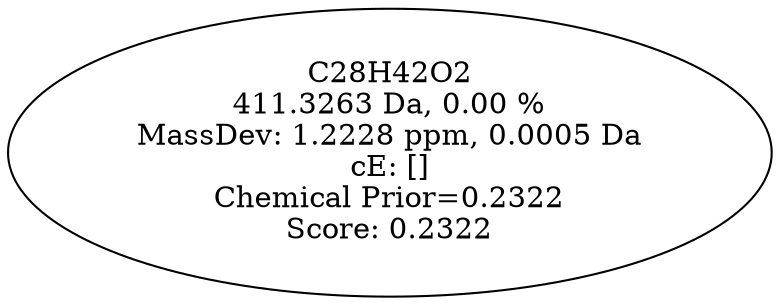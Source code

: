 strict digraph {
v1 [label="C28H42O2\n411.3263 Da, 0.00 %\nMassDev: 1.2228 ppm, 0.0005 Da\ncE: []\nChemical Prior=0.2322\nScore: 0.2322"];
}